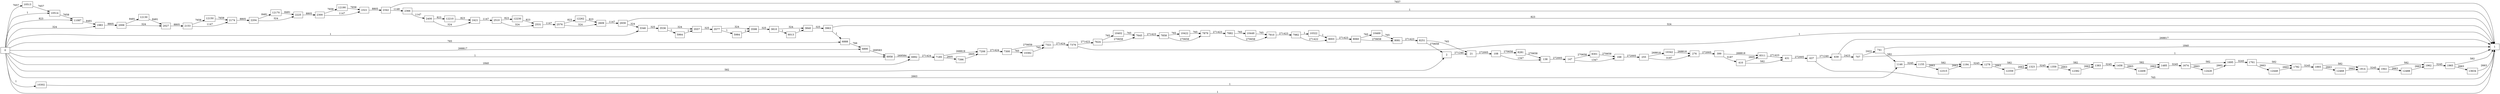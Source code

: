 digraph {
	graph [rankdir=LR]
	node [shape=rectangle]
	2 -> 21 [label=271240]
	21 -> 108 [label=272005]
	108 -> 138 [label=1347]
	108 -> 8281 [label=270658]
	138 -> 147 [label=272005]
	147 -> 168 [label=1347]
	147 -> 8301 [label=270658]
	168 -> 255 [label=272005]
	255 -> 276 [label=3187]
	255 -> 10342 [label=268818]
	276 -> 399 [label=272005]
	399 -> 410 [label=3187]
	399 -> 8311 [label=268818]
	410 -> 431 [label=582]
	410 -> 8311 [label=2605]
	431 -> 637 [label=272005]
	637 -> 1 [label=765]
	637 -> 639 [label=271240]
	639 -> 1 [label=268817]
	639 -> 707 [label=2423]
	707 -> 1 [label=1]
	707 -> 741 [label=2422]
	741 -> 1 [label=1840]
	741 -> 1146 [label=582]
	1146 -> 1155 [label=3245]
	1155 -> 1194 [label=582]
	1155 -> 12315 [label=2663]
	1194 -> 1278 [label=3245]
	1278 -> 1323 [label=582]
	1278 -> 12359 [label=2663]
	1323 -> 1359 [label=3245]
	1359 -> 1383 [label=582]
	1359 -> 12382 [label=2663]
	1383 -> 1458 [label=3245]
	1458 -> 1485 [label=582]
	1458 -> 12408 [label=2663]
	1485 -> 1674 [label=3245]
	1674 -> 1695 [label=582]
	1674 -> 12428 [label=2663]
	1695 -> 1761 [label=3245]
	1761 -> 1782 [label=582]
	1761 -> 12448 [label=2663]
	1782 -> 1893 [label=3245]
	1893 -> 1914 [label=582]
	1893 -> 12468 [label=2663]
	1914 -> 1941 [label=3245]
	1941 -> 1962 [label=582]
	1941 -> 12488 [label=2663]
	1962 -> 1965 [label=3245]
	1965 -> 1 [label=582]
	1965 -> 13634 [label=2663]
	1983 -> 2006 [label=8805]
	2006 -> 2027 [label=324]
	2006 -> 12130 [label=8481]
	2027 -> 2153 [label=8805]
	2153 -> 2174 [label=1147]
	2153 -> 12150 [label=7658]
	2174 -> 2204 [label=8805]
	2204 -> 2225 [label=324]
	2204 -> 12170 [label=8481]
	2225 -> 2300 [label=8805]
	2300 -> 2321 [label=1147]
	2300 -> 12190 [label=7658]
	2321 -> 2342 [label=8805]
	2342 -> 1 [label=7657]
	2342 -> 2366 [label=1148]
	2366 -> 1 [label=1]
	2366 -> 2400 [label=1147]
	2400 -> 2421 [label=324]
	2400 -> 12210 [label=823]
	2421 -> 2510 [label=1147]
	2510 -> 2531 [label=324]
	2510 -> 12230 [label=823]
	2531 -> 2576 [label=1147]
	2576 -> 2609 [label=324]
	2576 -> 12262 [label=823]
	2609 -> 2939 [label=1147]
	2939 -> 1 [label=823]
	2939 -> 3346 [label=324]
	3346 -> 3536 [label=325]
	3536 -> 3557 [label=324]
	3536 -> 5964 [label=1]
	3557 -> 3577 [label=325]
	3577 -> 3598 [label=324]
	3577 -> 5984 [label=1]
	3598 -> 3810 [label=325]
	3810 -> 3840 [label=324]
	3810 -> 6013 [label=1]
	3840 -> 3963 [label=325]
	3963 -> 1 [label=324]
	3963 -> 6888 [label=1]
	5964 -> 3557 [label=1]
	5984 -> 3598 [label=1]
	6013 -> 3840 [label=1]
	6888 -> 6890 [label=766]
	6890 -> 6958 [label=269583]
	6958 -> 6992 [label=269584]
	6992 -> 7185 [label=271424]
	7185 -> 7206 [label=268819]
	7185 -> 7396 [label=2605]
	7206 -> 7300 [label=271424]
	7300 -> 7321 [label=270659]
	7300 -> 10382 [label=765]
	7321 -> 7376 [label=271424]
	7376 -> 1 [label=1]
	7376 -> 7624 [label=271423]
	7396 -> 7206 [label=2605]
	7624 -> 7645 [label=270658]
	7624 -> 10402 [label=765]
	7645 -> 7858 [label=271423]
	7858 -> 7879 [label=270658]
	7858 -> 10422 [label=765]
	7879 -> 7882 [label=271423]
	7882 -> 7910 [label=270658]
	7882 -> 10449 [label=765]
	7910 -> 7982 [label=271423]
	7982 -> 8003 [label=271422]
	7982 -> 10322 [label=1]
	8003 -> 8060 [label=271423]
	8060 -> 8081 [label=270658]
	8060 -> 10469 [label=765]
	8081 -> 8251 [label=271423]
	8251 -> 2 [label=270658]
	8251 -> 21 [label=765]
	8281 -> 138 [label=270658]
	8301 -> 168 [label=270658]
	8311 -> 431 [label=271423]
	10302 -> 1 [label=1]
	10322 -> 8003 [label=1]
	10342 -> 276 [label=268818]
	10382 -> 7321 [label=765]
	10402 -> 7645 [label=765]
	10422 -> 7879 [label=765]
	10449 -> 7910 [label=765]
	10469 -> 8081 [label=765]
	10513 -> 10514 [label=7657]
	10514 -> 11087 [label=7658]
	11087 -> 1983 [label=8481]
	12130 -> 2027 [label=8481]
	12150 -> 2174 [label=7658]
	12170 -> 2225 [label=8481]
	12190 -> 2321 [label=7658]
	12210 -> 2421 [label=823]
	12230 -> 2531 [label=823]
	12262 -> 2609 [label=823]
	12315 -> 1194 [label=2663]
	12359 -> 1323 [label=2663]
	12382 -> 1383 [label=2663]
	12408 -> 1485 [label=2663]
	12428 -> 1695 [label=2663]
	12448 -> 1782 [label=2663]
	12468 -> 1914 [label=2663]
	12488 -> 1962 [label=2663]
	13634 -> 1 [label=2663]
	0 -> 2 [label=582]
	0 -> 1983 [label=324]
	0 -> 3346 [label=1]
	0 -> 6992 [label=1840]
	0 -> 6958 [label=1]
	0 -> 6888 [label=765]
	0 -> 11087 [label=823]
	0 -> 10514 [label=1]
	0 -> 6890 [label=268817]
	0 -> 1 [label=1]
	0 -> 10302 [label=1]
	0 -> 10513 [label=7657]
	0 -> 1146 [label=2663]
}
